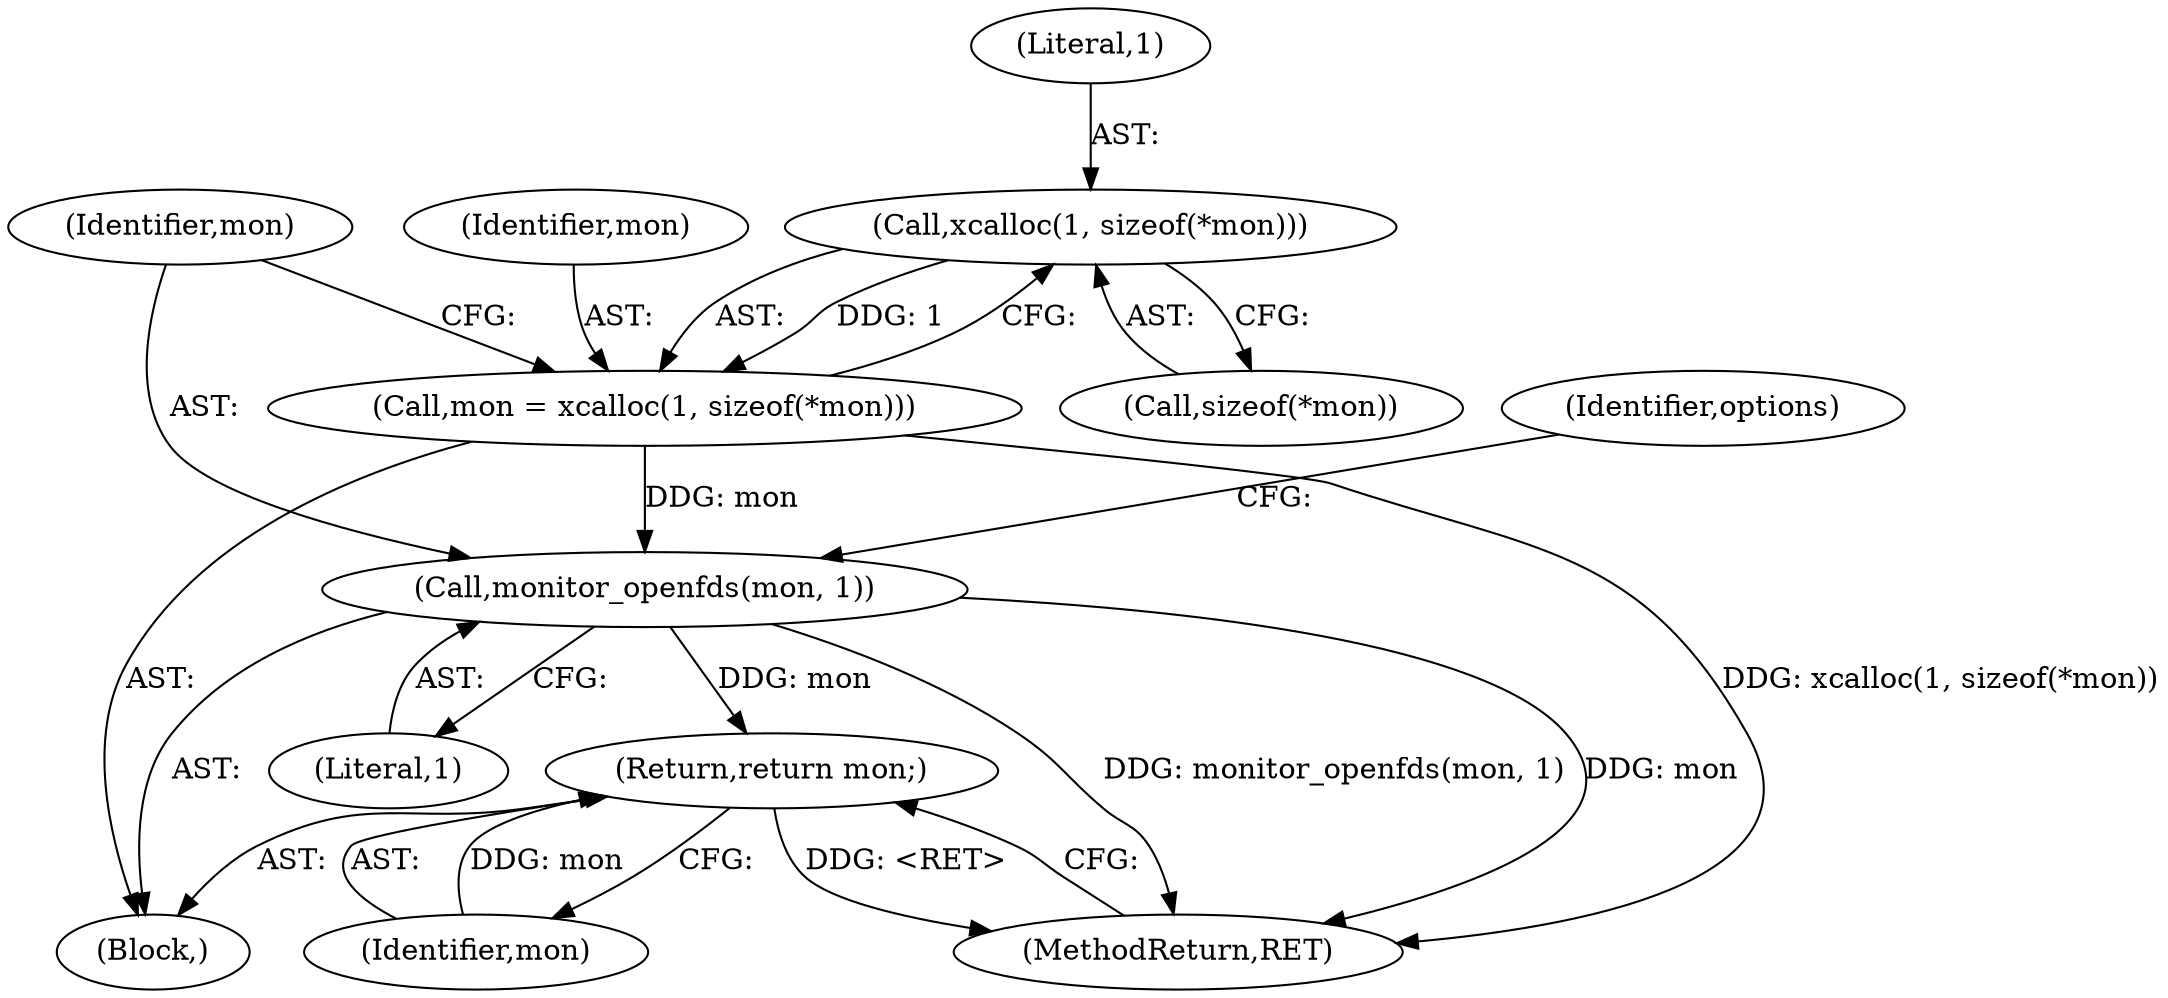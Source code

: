 digraph "0_src_3095060f479b86288e31c79ecbc5131a66bcd2f9_1@API" {
"1000113" [label="(Call,xcalloc(1, sizeof(*mon)))"];
"1000111" [label="(Call,mon = xcalloc(1, sizeof(*mon)))"];
"1000118" [label="(Call,monitor_openfds(mon, 1))"];
"1000155" [label="(Return,return mon;)"];
"1000115" [label="(Call,sizeof(*mon))"];
"1000157" [label="(MethodReturn,RET)"];
"1000155" [label="(Return,return mon;)"];
"1000111" [label="(Call,mon = xcalloc(1, sizeof(*mon)))"];
"1000114" [label="(Literal,1)"];
"1000112" [label="(Identifier,mon)"];
"1000105" [label="(Block,)"];
"1000113" [label="(Call,xcalloc(1, sizeof(*mon)))"];
"1000120" [label="(Literal,1)"];
"1000156" [label="(Identifier,mon)"];
"1000119" [label="(Identifier,mon)"];
"1000118" [label="(Call,monitor_openfds(mon, 1))"];
"1000123" [label="(Identifier,options)"];
"1000113" -> "1000111"  [label="AST: "];
"1000113" -> "1000115"  [label="CFG: "];
"1000114" -> "1000113"  [label="AST: "];
"1000115" -> "1000113"  [label="AST: "];
"1000111" -> "1000113"  [label="CFG: "];
"1000113" -> "1000111"  [label="DDG: 1"];
"1000111" -> "1000105"  [label="AST: "];
"1000112" -> "1000111"  [label="AST: "];
"1000119" -> "1000111"  [label="CFG: "];
"1000111" -> "1000157"  [label="DDG: xcalloc(1, sizeof(*mon))"];
"1000111" -> "1000118"  [label="DDG: mon"];
"1000118" -> "1000105"  [label="AST: "];
"1000118" -> "1000120"  [label="CFG: "];
"1000119" -> "1000118"  [label="AST: "];
"1000120" -> "1000118"  [label="AST: "];
"1000123" -> "1000118"  [label="CFG: "];
"1000118" -> "1000157"  [label="DDG: monitor_openfds(mon, 1)"];
"1000118" -> "1000157"  [label="DDG: mon"];
"1000118" -> "1000155"  [label="DDG: mon"];
"1000155" -> "1000105"  [label="AST: "];
"1000155" -> "1000156"  [label="CFG: "];
"1000156" -> "1000155"  [label="AST: "];
"1000157" -> "1000155"  [label="CFG: "];
"1000155" -> "1000157"  [label="DDG: <RET>"];
"1000156" -> "1000155"  [label="DDG: mon"];
}
